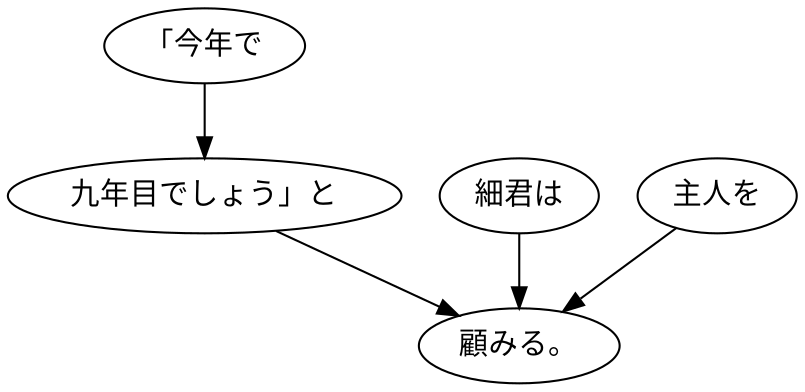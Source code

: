 digraph graph3100 {
	node0 [label="「今年で"];
	node1 [label="九年目でしょう」と"];
	node2 [label="細君は"];
	node3 [label="主人を"];
	node4 [label="顧みる。"];
	node0 -> node1;
	node1 -> node4;
	node2 -> node4;
	node3 -> node4;
}

